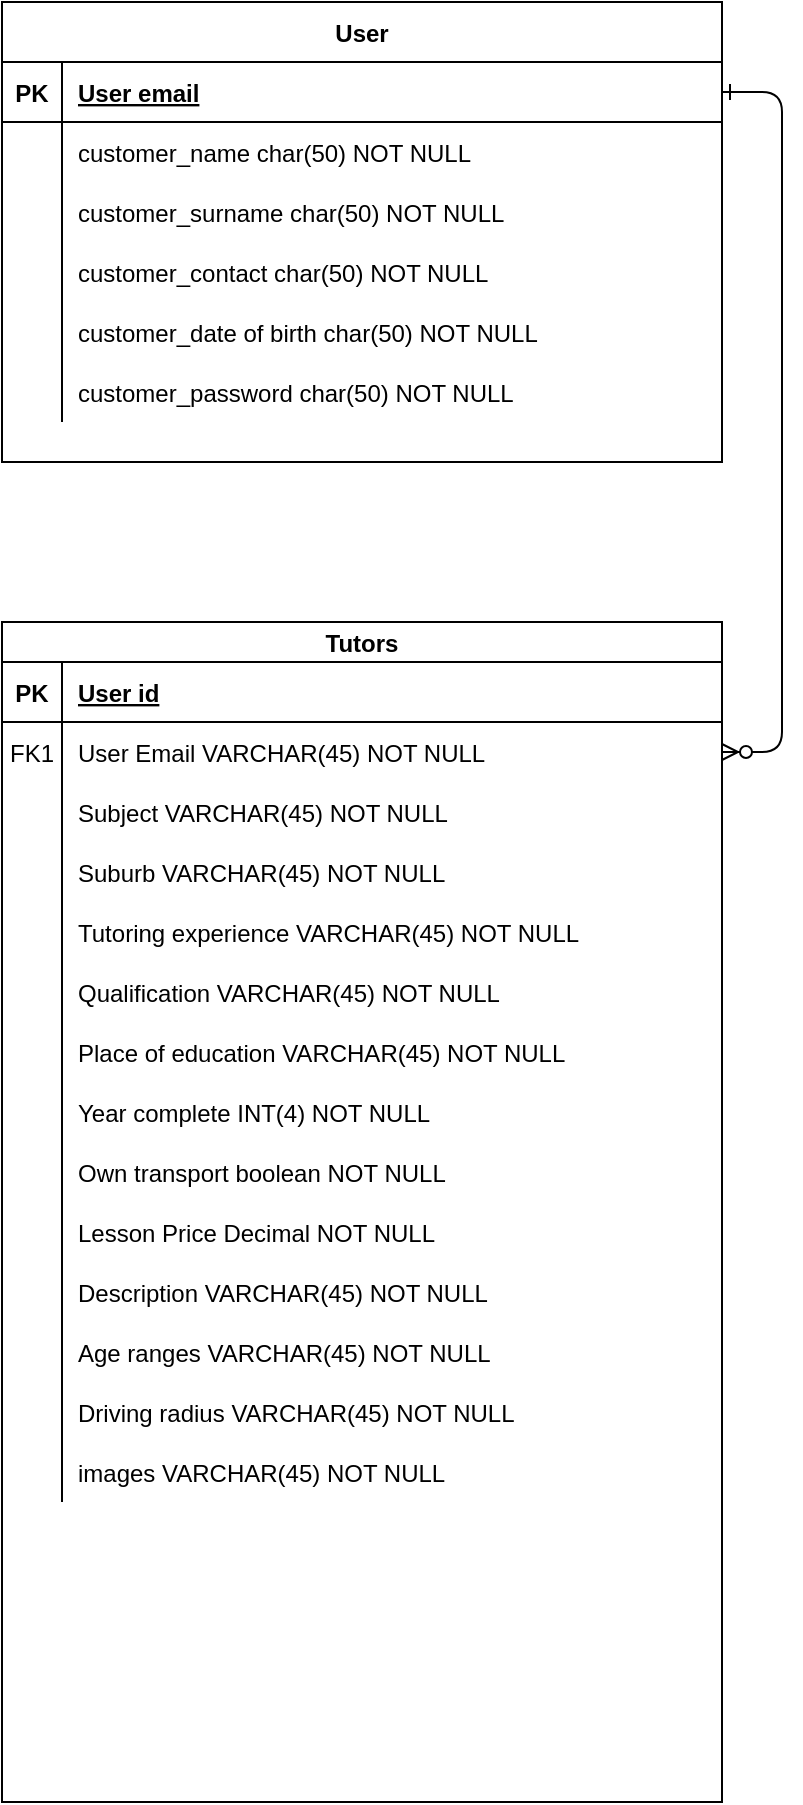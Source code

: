 <mxfile version="13.6.2" type="device"><diagram id="R2lEEEUBdFMjLlhIrx00" name="Page-1"><mxGraphModel dx="868" dy="450" grid="0" gridSize="10" guides="1" tooltips="1" connect="1" arrows="1" fold="1" page="1" pageScale="1" pageWidth="850" pageHeight="1100" math="0" shadow="0" extFonts="Permanent Marker^https://fonts.googleapis.com/css?family=Permanent+Marker"><root><mxCell id="0"/><mxCell id="1" parent="0"/><mxCell id="C-vyLk0tnHw3VtMMgP7b-1" value="" style="edgeStyle=entityRelationEdgeStyle;endArrow=ERzeroToMany;startArrow=ERone;endFill=1;startFill=0;" parent="1" source="C-vyLk0tnHw3VtMMgP7b-24" target="C-vyLk0tnHw3VtMMgP7b-6" edge="1"><mxGeometry width="100" height="100" relative="1" as="geometry"><mxPoint x="340" y="720" as="sourcePoint"/><mxPoint x="440" y="620" as="targetPoint"/></mxGeometry></mxCell><mxCell id="C-vyLk0tnHw3VtMMgP7b-23" value="User" style="shape=table;startSize=30;container=1;collapsible=1;childLayout=tableLayout;fixedRows=1;rowLines=0;fontStyle=1;align=center;resizeLast=1;" parent="1" vertex="1"><mxGeometry x="140" y="160" width="360" height="230" as="geometry"/></mxCell><mxCell id="C-vyLk0tnHw3VtMMgP7b-24" value="" style="shape=partialRectangle;collapsible=0;dropTarget=0;pointerEvents=0;fillColor=none;points=[[0,0.5],[1,0.5]];portConstraint=eastwest;top=0;left=0;right=0;bottom=1;" parent="C-vyLk0tnHw3VtMMgP7b-23" vertex="1"><mxGeometry y="30" width="360" height="30" as="geometry"/></mxCell><mxCell id="C-vyLk0tnHw3VtMMgP7b-25" value="PK" style="shape=partialRectangle;overflow=hidden;connectable=0;fillColor=none;top=0;left=0;bottom=0;right=0;fontStyle=1;" parent="C-vyLk0tnHw3VtMMgP7b-24" vertex="1"><mxGeometry width="30" height="30" as="geometry"/></mxCell><mxCell id="C-vyLk0tnHw3VtMMgP7b-26" value="User email" style="shape=partialRectangle;overflow=hidden;connectable=0;fillColor=none;top=0;left=0;bottom=0;right=0;align=left;spacingLeft=6;fontStyle=5;" parent="C-vyLk0tnHw3VtMMgP7b-24" vertex="1"><mxGeometry x="30" width="330" height="30" as="geometry"/></mxCell><mxCell id="C-vyLk0tnHw3VtMMgP7b-27" value="" style="shape=partialRectangle;collapsible=0;dropTarget=0;pointerEvents=0;fillColor=none;points=[[0,0.5],[1,0.5]];portConstraint=eastwest;top=0;left=0;right=0;bottom=0;" parent="C-vyLk0tnHw3VtMMgP7b-23" vertex="1"><mxGeometry y="60" width="360" height="30" as="geometry"/></mxCell><mxCell id="C-vyLk0tnHw3VtMMgP7b-28" value="" style="shape=partialRectangle;overflow=hidden;connectable=0;fillColor=none;top=0;left=0;bottom=0;right=0;" parent="C-vyLk0tnHw3VtMMgP7b-27" vertex="1"><mxGeometry width="30" height="30" as="geometry"/></mxCell><mxCell id="C-vyLk0tnHw3VtMMgP7b-29" value="customer_name char(50) NOT NULL" style="shape=partialRectangle;overflow=hidden;connectable=0;fillColor=none;top=0;left=0;bottom=0;right=0;align=left;spacingLeft=6;" parent="C-vyLk0tnHw3VtMMgP7b-27" vertex="1"><mxGeometry x="30" width="330" height="30" as="geometry"/></mxCell><mxCell id="Nbv3hduS6hLCEGX4Ddbz-1" value="" style="shape=partialRectangle;collapsible=0;dropTarget=0;pointerEvents=0;fillColor=none;points=[[0,0.5],[1,0.5]];portConstraint=eastwest;top=0;left=0;right=0;bottom=0;" vertex="1" parent="C-vyLk0tnHw3VtMMgP7b-23"><mxGeometry y="90" width="360" height="30" as="geometry"/></mxCell><mxCell id="Nbv3hduS6hLCEGX4Ddbz-2" value="" style="shape=partialRectangle;overflow=hidden;connectable=0;fillColor=none;top=0;left=0;bottom=0;right=0;" vertex="1" parent="Nbv3hduS6hLCEGX4Ddbz-1"><mxGeometry width="30" height="30" as="geometry"/></mxCell><mxCell id="Nbv3hduS6hLCEGX4Ddbz-3" value="customer_surname char(50) NOT NULL" style="shape=partialRectangle;overflow=hidden;connectable=0;fillColor=none;top=0;left=0;bottom=0;right=0;align=left;spacingLeft=6;" vertex="1" parent="Nbv3hduS6hLCEGX4Ddbz-1"><mxGeometry x="30" width="330" height="30" as="geometry"/></mxCell><mxCell id="Nbv3hduS6hLCEGX4Ddbz-4" value="" style="shape=partialRectangle;collapsible=0;dropTarget=0;pointerEvents=0;fillColor=none;points=[[0,0.5],[1,0.5]];portConstraint=eastwest;top=0;left=0;right=0;bottom=0;" vertex="1" parent="C-vyLk0tnHw3VtMMgP7b-23"><mxGeometry y="120" width="360" height="30" as="geometry"/></mxCell><mxCell id="Nbv3hduS6hLCEGX4Ddbz-5" value="" style="shape=partialRectangle;overflow=hidden;connectable=0;fillColor=none;top=0;left=0;bottom=0;right=0;" vertex="1" parent="Nbv3hduS6hLCEGX4Ddbz-4"><mxGeometry width="30" height="30" as="geometry"/></mxCell><mxCell id="Nbv3hduS6hLCEGX4Ddbz-6" value="customer_contact char(50) NOT NULL" style="shape=partialRectangle;overflow=hidden;connectable=0;fillColor=none;top=0;left=0;bottom=0;right=0;align=left;spacingLeft=6;" vertex="1" parent="Nbv3hduS6hLCEGX4Ddbz-4"><mxGeometry x="30" width="330" height="30" as="geometry"/></mxCell><mxCell id="Nbv3hduS6hLCEGX4Ddbz-7" value="" style="shape=partialRectangle;collapsible=0;dropTarget=0;pointerEvents=0;fillColor=none;points=[[0,0.5],[1,0.5]];portConstraint=eastwest;top=0;left=0;right=0;bottom=0;" vertex="1" parent="C-vyLk0tnHw3VtMMgP7b-23"><mxGeometry y="150" width="360" height="30" as="geometry"/></mxCell><mxCell id="Nbv3hduS6hLCEGX4Ddbz-8" value="" style="shape=partialRectangle;overflow=hidden;connectable=0;fillColor=none;top=0;left=0;bottom=0;right=0;" vertex="1" parent="Nbv3hduS6hLCEGX4Ddbz-7"><mxGeometry width="30" height="30" as="geometry"/></mxCell><mxCell id="Nbv3hduS6hLCEGX4Ddbz-9" value="customer_date of birth char(50) NOT NULL" style="shape=partialRectangle;overflow=hidden;connectable=0;fillColor=none;top=0;left=0;bottom=0;right=0;align=left;spacingLeft=6;" vertex="1" parent="Nbv3hduS6hLCEGX4Ddbz-7"><mxGeometry x="30" width="330" height="30" as="geometry"/></mxCell><mxCell id="Nbv3hduS6hLCEGX4Ddbz-10" value="" style="shape=partialRectangle;collapsible=0;dropTarget=0;pointerEvents=0;fillColor=none;points=[[0,0.5],[1,0.5]];portConstraint=eastwest;top=0;left=0;right=0;bottom=0;" vertex="1" parent="C-vyLk0tnHw3VtMMgP7b-23"><mxGeometry y="180" width="360" height="30" as="geometry"/></mxCell><mxCell id="Nbv3hduS6hLCEGX4Ddbz-11" value="" style="shape=partialRectangle;overflow=hidden;connectable=0;fillColor=none;top=0;left=0;bottom=0;right=0;" vertex="1" parent="Nbv3hduS6hLCEGX4Ddbz-10"><mxGeometry width="30" height="30" as="geometry"/></mxCell><mxCell id="Nbv3hduS6hLCEGX4Ddbz-12" value="customer_password char(50) NOT NULL" style="shape=partialRectangle;overflow=hidden;connectable=0;fillColor=none;top=0;left=0;bottom=0;right=0;align=left;spacingLeft=6;" vertex="1" parent="Nbv3hduS6hLCEGX4Ddbz-10"><mxGeometry x="30" width="330" height="30" as="geometry"/></mxCell><mxCell id="C-vyLk0tnHw3VtMMgP7b-2" value="Tutors" style="shape=table;startSize=20;container=1;collapsible=1;childLayout=tableLayout;fixedRows=1;rowLines=0;fontStyle=1;align=center;resizeLast=1;" parent="1" vertex="1"><mxGeometry x="140" y="470" width="360" height="590" as="geometry"/></mxCell><mxCell id="C-vyLk0tnHw3VtMMgP7b-3" value="" style="shape=partialRectangle;collapsible=0;dropTarget=0;pointerEvents=0;fillColor=none;points=[[0,0.5],[1,0.5]];portConstraint=eastwest;top=0;left=0;right=0;bottom=1;" parent="C-vyLk0tnHw3VtMMgP7b-2" vertex="1"><mxGeometry y="20" width="360" height="30" as="geometry"/></mxCell><mxCell id="C-vyLk0tnHw3VtMMgP7b-4" value="PK" style="shape=partialRectangle;overflow=hidden;connectable=0;fillColor=none;top=0;left=0;bottom=0;right=0;fontStyle=1;" parent="C-vyLk0tnHw3VtMMgP7b-3" vertex="1"><mxGeometry width="30" height="30" as="geometry"/></mxCell><mxCell id="C-vyLk0tnHw3VtMMgP7b-5" value="User id" style="shape=partialRectangle;overflow=hidden;connectable=0;fillColor=none;top=0;left=0;bottom=0;right=0;align=left;spacingLeft=6;fontStyle=5;" parent="C-vyLk0tnHw3VtMMgP7b-3" vertex="1"><mxGeometry x="30" width="330" height="30" as="geometry"/></mxCell><mxCell id="C-vyLk0tnHw3VtMMgP7b-6" value="" style="shape=partialRectangle;collapsible=0;dropTarget=0;pointerEvents=0;fillColor=none;points=[[0,0.5],[1,0.5]];portConstraint=eastwest;top=0;left=0;right=0;bottom=0;" parent="C-vyLk0tnHw3VtMMgP7b-2" vertex="1"><mxGeometry y="50" width="360" height="30" as="geometry"/></mxCell><mxCell id="C-vyLk0tnHw3VtMMgP7b-7" value="FK1" style="shape=partialRectangle;overflow=hidden;connectable=0;fillColor=none;top=0;left=0;bottom=0;right=0;" parent="C-vyLk0tnHw3VtMMgP7b-6" vertex="1"><mxGeometry width="30" height="30" as="geometry"/></mxCell><mxCell id="C-vyLk0tnHw3VtMMgP7b-8" value="User Email VARCHAR(45) NOT NULL" style="shape=partialRectangle;overflow=hidden;connectable=0;fillColor=none;top=0;left=0;bottom=0;right=0;align=left;spacingLeft=6;" parent="C-vyLk0tnHw3VtMMgP7b-6" vertex="1"><mxGeometry x="30" width="330" height="30" as="geometry"/></mxCell><mxCell id="C-vyLk0tnHw3VtMMgP7b-9" value="" style="shape=partialRectangle;collapsible=0;dropTarget=0;pointerEvents=0;fillColor=none;points=[[0,0.5],[1,0.5]];portConstraint=eastwest;top=0;left=0;right=0;bottom=0;" parent="C-vyLk0tnHw3VtMMgP7b-2" vertex="1"><mxGeometry y="80" width="360" height="30" as="geometry"/></mxCell><mxCell id="C-vyLk0tnHw3VtMMgP7b-10" value="" style="shape=partialRectangle;overflow=hidden;connectable=0;fillColor=none;top=0;left=0;bottom=0;right=0;" parent="C-vyLk0tnHw3VtMMgP7b-9" vertex="1"><mxGeometry width="30" height="30" as="geometry"/></mxCell><mxCell id="C-vyLk0tnHw3VtMMgP7b-11" value="Subject VARCHAR(45) NOT NULL" style="shape=partialRectangle;overflow=hidden;connectable=0;fillColor=none;top=0;left=0;bottom=0;right=0;align=left;spacingLeft=6;" parent="C-vyLk0tnHw3VtMMgP7b-9" vertex="1"><mxGeometry x="30" width="330" height="30" as="geometry"/></mxCell><mxCell id="Nbv3hduS6hLCEGX4Ddbz-13" value="" style="shape=partialRectangle;collapsible=0;dropTarget=0;pointerEvents=0;fillColor=none;points=[[0,0.5],[1,0.5]];portConstraint=eastwest;top=0;left=0;right=0;bottom=0;" vertex="1" parent="C-vyLk0tnHw3VtMMgP7b-2"><mxGeometry y="110" width="360" height="30" as="geometry"/></mxCell><mxCell id="Nbv3hduS6hLCEGX4Ddbz-14" value="" style="shape=partialRectangle;overflow=hidden;connectable=0;fillColor=none;top=0;left=0;bottom=0;right=0;" vertex="1" parent="Nbv3hduS6hLCEGX4Ddbz-13"><mxGeometry width="30" height="30" as="geometry"/></mxCell><mxCell id="Nbv3hduS6hLCEGX4Ddbz-15" value="Suburb VARCHAR(45) NOT NULL" style="shape=partialRectangle;overflow=hidden;connectable=0;fillColor=none;top=0;left=0;bottom=0;right=0;align=left;spacingLeft=6;" vertex="1" parent="Nbv3hduS6hLCEGX4Ddbz-13"><mxGeometry x="30" width="330" height="30" as="geometry"/></mxCell><mxCell id="Nbv3hduS6hLCEGX4Ddbz-16" value="" style="shape=partialRectangle;collapsible=0;dropTarget=0;pointerEvents=0;fillColor=none;points=[[0,0.5],[1,0.5]];portConstraint=eastwest;top=0;left=0;right=0;bottom=0;" vertex="1" parent="C-vyLk0tnHw3VtMMgP7b-2"><mxGeometry y="140" width="360" height="30" as="geometry"/></mxCell><mxCell id="Nbv3hduS6hLCEGX4Ddbz-17" value="" style="shape=partialRectangle;overflow=hidden;connectable=0;fillColor=none;top=0;left=0;bottom=0;right=0;" vertex="1" parent="Nbv3hduS6hLCEGX4Ddbz-16"><mxGeometry width="30" height="30" as="geometry"/></mxCell><mxCell id="Nbv3hduS6hLCEGX4Ddbz-18" value="Tutoring experience VARCHAR(45) NOT NULL" style="shape=partialRectangle;overflow=hidden;connectable=0;fillColor=none;top=0;left=0;bottom=0;right=0;align=left;spacingLeft=6;" vertex="1" parent="Nbv3hduS6hLCEGX4Ddbz-16"><mxGeometry x="30" width="330" height="30" as="geometry"/></mxCell><mxCell id="Nbv3hduS6hLCEGX4Ddbz-19" value="" style="shape=partialRectangle;collapsible=0;dropTarget=0;pointerEvents=0;fillColor=none;points=[[0,0.5],[1,0.5]];portConstraint=eastwest;top=0;left=0;right=0;bottom=0;" vertex="1" parent="C-vyLk0tnHw3VtMMgP7b-2"><mxGeometry y="170" width="360" height="30" as="geometry"/></mxCell><mxCell id="Nbv3hduS6hLCEGX4Ddbz-20" value="" style="shape=partialRectangle;overflow=hidden;connectable=0;fillColor=none;top=0;left=0;bottom=0;right=0;" vertex="1" parent="Nbv3hduS6hLCEGX4Ddbz-19"><mxGeometry width="30" height="30" as="geometry"/></mxCell><mxCell id="Nbv3hduS6hLCEGX4Ddbz-21" value="Qualification VARCHAR(45) NOT NULL" style="shape=partialRectangle;overflow=hidden;connectable=0;fillColor=none;top=0;left=0;bottom=0;right=0;align=left;spacingLeft=6;" vertex="1" parent="Nbv3hduS6hLCEGX4Ddbz-19"><mxGeometry x="30" width="330" height="30" as="geometry"/></mxCell><mxCell id="Nbv3hduS6hLCEGX4Ddbz-22" value="" style="shape=partialRectangle;collapsible=0;dropTarget=0;pointerEvents=0;fillColor=none;points=[[0,0.5],[1,0.5]];portConstraint=eastwest;top=0;left=0;right=0;bottom=0;" vertex="1" parent="C-vyLk0tnHw3VtMMgP7b-2"><mxGeometry y="200" width="360" height="30" as="geometry"/></mxCell><mxCell id="Nbv3hduS6hLCEGX4Ddbz-23" value="" style="shape=partialRectangle;overflow=hidden;connectable=0;fillColor=none;top=0;left=0;bottom=0;right=0;" vertex="1" parent="Nbv3hduS6hLCEGX4Ddbz-22"><mxGeometry width="30" height="30" as="geometry"/></mxCell><mxCell id="Nbv3hduS6hLCEGX4Ddbz-24" value="Place of education VARCHAR(45) NOT NULL" style="shape=partialRectangle;overflow=hidden;connectable=0;fillColor=none;top=0;left=0;bottom=0;right=0;align=left;spacingLeft=6;" vertex="1" parent="Nbv3hduS6hLCEGX4Ddbz-22"><mxGeometry x="30" width="330" height="30" as="geometry"/></mxCell><mxCell id="Nbv3hduS6hLCEGX4Ddbz-25" value="" style="shape=partialRectangle;collapsible=0;dropTarget=0;pointerEvents=0;fillColor=none;points=[[0,0.5],[1,0.5]];portConstraint=eastwest;top=0;left=0;right=0;bottom=0;" vertex="1" parent="C-vyLk0tnHw3VtMMgP7b-2"><mxGeometry y="230" width="360" height="30" as="geometry"/></mxCell><mxCell id="Nbv3hduS6hLCEGX4Ddbz-26" value="" style="shape=partialRectangle;overflow=hidden;connectable=0;fillColor=none;top=0;left=0;bottom=0;right=0;" vertex="1" parent="Nbv3hduS6hLCEGX4Ddbz-25"><mxGeometry width="30" height="30" as="geometry"/></mxCell><mxCell id="Nbv3hduS6hLCEGX4Ddbz-27" value="Year complete INT(4) NOT NULL" style="shape=partialRectangle;overflow=hidden;connectable=0;fillColor=none;top=0;left=0;bottom=0;right=0;align=left;spacingLeft=6;" vertex="1" parent="Nbv3hduS6hLCEGX4Ddbz-25"><mxGeometry x="30" width="330" height="30" as="geometry"/></mxCell><mxCell id="Nbv3hduS6hLCEGX4Ddbz-28" value="" style="shape=partialRectangle;collapsible=0;dropTarget=0;pointerEvents=0;fillColor=none;points=[[0,0.5],[1,0.5]];portConstraint=eastwest;top=0;left=0;right=0;bottom=0;" vertex="1" parent="C-vyLk0tnHw3VtMMgP7b-2"><mxGeometry y="260" width="360" height="30" as="geometry"/></mxCell><mxCell id="Nbv3hduS6hLCEGX4Ddbz-29" value="" style="shape=partialRectangle;overflow=hidden;connectable=0;fillColor=none;top=0;left=0;bottom=0;right=0;" vertex="1" parent="Nbv3hduS6hLCEGX4Ddbz-28"><mxGeometry width="30" height="30" as="geometry"/></mxCell><mxCell id="Nbv3hduS6hLCEGX4Ddbz-30" value="Own transport boolean NOT NULL" style="shape=partialRectangle;overflow=hidden;connectable=0;fillColor=none;top=0;left=0;bottom=0;right=0;align=left;spacingLeft=6;" vertex="1" parent="Nbv3hduS6hLCEGX4Ddbz-28"><mxGeometry x="30" width="330" height="30" as="geometry"/></mxCell><mxCell id="Nbv3hduS6hLCEGX4Ddbz-31" value="" style="shape=partialRectangle;collapsible=0;dropTarget=0;pointerEvents=0;fillColor=none;points=[[0,0.5],[1,0.5]];portConstraint=eastwest;top=0;left=0;right=0;bottom=0;" vertex="1" parent="C-vyLk0tnHw3VtMMgP7b-2"><mxGeometry y="290" width="360" height="30" as="geometry"/></mxCell><mxCell id="Nbv3hduS6hLCEGX4Ddbz-32" value="" style="shape=partialRectangle;overflow=hidden;connectable=0;fillColor=none;top=0;left=0;bottom=0;right=0;" vertex="1" parent="Nbv3hduS6hLCEGX4Ddbz-31"><mxGeometry width="30" height="30" as="geometry"/></mxCell><mxCell id="Nbv3hduS6hLCEGX4Ddbz-33" value="Lesson Price Decimal NOT NULL" style="shape=partialRectangle;overflow=hidden;connectable=0;fillColor=none;top=0;left=0;bottom=0;right=0;align=left;spacingLeft=6;" vertex="1" parent="Nbv3hduS6hLCEGX4Ddbz-31"><mxGeometry x="30" width="330" height="30" as="geometry"/></mxCell><mxCell id="Nbv3hduS6hLCEGX4Ddbz-34" value="" style="shape=partialRectangle;collapsible=0;dropTarget=0;pointerEvents=0;fillColor=none;points=[[0,0.5],[1,0.5]];portConstraint=eastwest;top=0;left=0;right=0;bottom=0;" vertex="1" parent="C-vyLk0tnHw3VtMMgP7b-2"><mxGeometry y="320" width="360" height="30" as="geometry"/></mxCell><mxCell id="Nbv3hduS6hLCEGX4Ddbz-35" value="" style="shape=partialRectangle;overflow=hidden;connectable=0;fillColor=none;top=0;left=0;bottom=0;right=0;" vertex="1" parent="Nbv3hduS6hLCEGX4Ddbz-34"><mxGeometry width="30" height="30" as="geometry"/></mxCell><mxCell id="Nbv3hduS6hLCEGX4Ddbz-36" value="Description VARCHAR(45) NOT NULL" style="shape=partialRectangle;overflow=hidden;connectable=0;fillColor=none;top=0;left=0;bottom=0;right=0;align=left;spacingLeft=6;" vertex="1" parent="Nbv3hduS6hLCEGX4Ddbz-34"><mxGeometry x="30" width="330" height="30" as="geometry"/></mxCell><mxCell id="Nbv3hduS6hLCEGX4Ddbz-37" value="" style="shape=partialRectangle;collapsible=0;dropTarget=0;pointerEvents=0;fillColor=none;points=[[0,0.5],[1,0.5]];portConstraint=eastwest;top=0;left=0;right=0;bottom=0;" vertex="1" parent="C-vyLk0tnHw3VtMMgP7b-2"><mxGeometry y="350" width="360" height="30" as="geometry"/></mxCell><mxCell id="Nbv3hduS6hLCEGX4Ddbz-38" value="" style="shape=partialRectangle;overflow=hidden;connectable=0;fillColor=none;top=0;left=0;bottom=0;right=0;" vertex="1" parent="Nbv3hduS6hLCEGX4Ddbz-37"><mxGeometry width="30" height="30" as="geometry"/></mxCell><mxCell id="Nbv3hduS6hLCEGX4Ddbz-39" value="Age ranges VARCHAR(45) NOT NULL" style="shape=partialRectangle;overflow=hidden;connectable=0;fillColor=none;top=0;left=0;bottom=0;right=0;align=left;spacingLeft=6;" vertex="1" parent="Nbv3hduS6hLCEGX4Ddbz-37"><mxGeometry x="30" width="330" height="30" as="geometry"/></mxCell><mxCell id="Nbv3hduS6hLCEGX4Ddbz-40" value="" style="shape=partialRectangle;collapsible=0;dropTarget=0;pointerEvents=0;fillColor=none;points=[[0,0.5],[1,0.5]];portConstraint=eastwest;top=0;left=0;right=0;bottom=0;" vertex="1" parent="C-vyLk0tnHw3VtMMgP7b-2"><mxGeometry y="380" width="360" height="30" as="geometry"/></mxCell><mxCell id="Nbv3hduS6hLCEGX4Ddbz-41" value="" style="shape=partialRectangle;overflow=hidden;connectable=0;fillColor=none;top=0;left=0;bottom=0;right=0;" vertex="1" parent="Nbv3hduS6hLCEGX4Ddbz-40"><mxGeometry width="30" height="30" as="geometry"/></mxCell><mxCell id="Nbv3hduS6hLCEGX4Ddbz-42" value="Driving radius VARCHAR(45) NOT NULL" style="shape=partialRectangle;overflow=hidden;connectable=0;fillColor=none;top=0;left=0;bottom=0;right=0;align=left;spacingLeft=6;" vertex="1" parent="Nbv3hduS6hLCEGX4Ddbz-40"><mxGeometry x="30" width="330" height="30" as="geometry"/></mxCell><mxCell id="Nbv3hduS6hLCEGX4Ddbz-43" value="" style="shape=partialRectangle;collapsible=0;dropTarget=0;pointerEvents=0;fillColor=none;points=[[0,0.5],[1,0.5]];portConstraint=eastwest;top=0;left=0;right=0;bottom=0;" vertex="1" parent="C-vyLk0tnHw3VtMMgP7b-2"><mxGeometry y="410" width="360" height="30" as="geometry"/></mxCell><mxCell id="Nbv3hduS6hLCEGX4Ddbz-44" value="" style="shape=partialRectangle;overflow=hidden;connectable=0;fillColor=none;top=0;left=0;bottom=0;right=0;" vertex="1" parent="Nbv3hduS6hLCEGX4Ddbz-43"><mxGeometry width="30" height="30" as="geometry"/></mxCell><mxCell id="Nbv3hduS6hLCEGX4Ddbz-45" value="images VARCHAR(45) NOT NULL" style="shape=partialRectangle;overflow=hidden;connectable=0;fillColor=none;top=0;left=0;bottom=0;right=0;align=left;spacingLeft=6;" vertex="1" parent="Nbv3hduS6hLCEGX4Ddbz-43"><mxGeometry x="30" width="330" height="30" as="geometry"/></mxCell></root></mxGraphModel></diagram></mxfile>